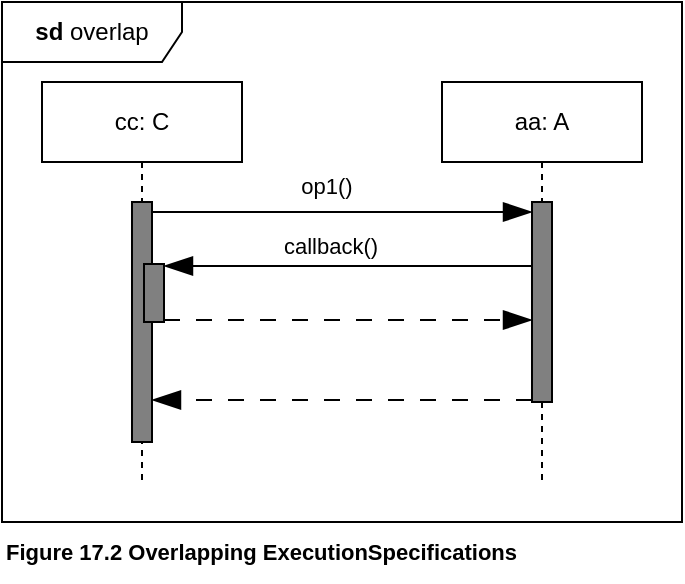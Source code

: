 <mxfile version="21.6.8" type="device" pages="4">
  <diagram name="17.2" id="-zYPG0aEbqJCKsVfQstD">
    <mxGraphModel dx="880" dy="545" grid="1" gridSize="10" guides="1" tooltips="1" connect="1" arrows="1" fold="1" page="1" pageScale="1" pageWidth="1169" pageHeight="827" math="0" shadow="0">
      <root>
        <mxCell id="0" />
        <mxCell id="1" parent="0" />
        <mxCell id="unhgADW1JKlsGxAhPV6d-1" value="&lt;b&gt;sd&lt;/b&gt; overlap" style="shape=umlFrame;whiteSpace=wrap;html=1;pointerEvents=0;recursiveResize=0;container=1;collapsible=0;width=90;height=30;" parent="1" vertex="1">
          <mxGeometry width="340" height="260" as="geometry" />
        </mxCell>
        <mxCell id="unhgADW1JKlsGxAhPV6d-10" value="aa: A" style="shape=umlLifeline;perimeter=lifelinePerimeter;whiteSpace=wrap;html=1;container=1;dropTarget=0;collapsible=0;recursiveResize=0;outlineConnect=0;portConstraint=eastwest;newEdgeStyle={&quot;edgeStyle&quot;:&quot;elbowEdgeStyle&quot;,&quot;elbow&quot;:&quot;vertical&quot;,&quot;curved&quot;:0,&quot;rounded&quot;:0};" parent="unhgADW1JKlsGxAhPV6d-1" vertex="1">
          <mxGeometry x="220" y="40" width="100" height="200" as="geometry" />
        </mxCell>
        <mxCell id="unhgADW1JKlsGxAhPV6d-11" value="" style="html=1;points=[];perimeter=orthogonalPerimeter;outlineConnect=0;targetShapes=umlLifeline;portConstraint=eastwest;newEdgeStyle={&quot;edgeStyle&quot;:&quot;elbowEdgeStyle&quot;,&quot;elbow&quot;:&quot;vertical&quot;,&quot;curved&quot;:0,&quot;rounded&quot;:0};fillColor=#808080;" parent="unhgADW1JKlsGxAhPV6d-10" vertex="1">
          <mxGeometry x="45" y="60" width="10" height="100" as="geometry" />
        </mxCell>
        <mxCell id="unhgADW1JKlsGxAhPV6d-12" value="cc: C" style="shape=umlLifeline;perimeter=lifelinePerimeter;whiteSpace=wrap;html=1;container=1;dropTarget=0;collapsible=0;recursiveResize=0;outlineConnect=0;portConstraint=eastwest;newEdgeStyle={&quot;edgeStyle&quot;:&quot;elbowEdgeStyle&quot;,&quot;elbow&quot;:&quot;vertical&quot;,&quot;curved&quot;:0,&quot;rounded&quot;:0};" parent="unhgADW1JKlsGxAhPV6d-1" vertex="1">
          <mxGeometry x="20" y="40" width="100" height="200" as="geometry" />
        </mxCell>
        <mxCell id="unhgADW1JKlsGxAhPV6d-13" value="" style="html=1;points=[];perimeter=orthogonalPerimeter;outlineConnect=0;targetShapes=umlLifeline;portConstraint=eastwest;newEdgeStyle={&quot;edgeStyle&quot;:&quot;elbowEdgeStyle&quot;,&quot;elbow&quot;:&quot;vertical&quot;,&quot;curved&quot;:0,&quot;rounded&quot;:0};fillColor=#808080;" parent="unhgADW1JKlsGxAhPV6d-12" vertex="1">
          <mxGeometry x="45" y="60" width="10" height="120" as="geometry" />
        </mxCell>
        <mxCell id="unhgADW1JKlsGxAhPV6d-16" value="" style="html=1;points=[];perimeter=orthogonalPerimeter;outlineConnect=0;targetShapes=umlLifeline;portConstraint=eastwest;newEdgeStyle={&quot;edgeStyle&quot;:&quot;elbowEdgeStyle&quot;,&quot;elbow&quot;:&quot;vertical&quot;,&quot;curved&quot;:0,&quot;rounded&quot;:0};fillColor=#808080;" parent="unhgADW1JKlsGxAhPV6d-12" vertex="1">
          <mxGeometry x="51" y="91" width="10" height="29" as="geometry" />
        </mxCell>
        <mxCell id="unhgADW1JKlsGxAhPV6d-14" style="rounded=0;orthogonalLoop=1;jettySize=auto;html=1;elbow=horizontal;endArrow=blockThin;endFill=1;endSize=12;" parent="unhgADW1JKlsGxAhPV6d-1" target="unhgADW1JKlsGxAhPV6d-11" edge="1">
          <mxGeometry relative="1" as="geometry">
            <mxPoint x="75" y="105" as="sourcePoint" />
            <mxPoint x="269.5" y="105" as="targetPoint" />
          </mxGeometry>
        </mxCell>
        <mxCell id="unhgADW1JKlsGxAhPV6d-15" value="op1()" style="edgeLabel;html=1;align=center;verticalAlign=middle;resizable=0;points=[];" parent="unhgADW1JKlsGxAhPV6d-14" vertex="1" connectable="0">
          <mxGeometry x="-0.167" relative="1" as="geometry">
            <mxPoint x="8" y="-13" as="offset" />
          </mxGeometry>
        </mxCell>
        <mxCell id="unhgADW1JKlsGxAhPV6d-17" style="edgeStyle=elbowEdgeStyle;rounded=0;orthogonalLoop=1;jettySize=auto;html=1;elbow=horizontal;curved=0;endArrow=blockThin;endFill=1;endSize=12;" parent="unhgADW1JKlsGxAhPV6d-1" edge="1">
          <mxGeometry relative="1" as="geometry">
            <mxPoint x="265" y="132" as="sourcePoint" />
            <mxPoint x="81" y="132" as="targetPoint" />
          </mxGeometry>
        </mxCell>
        <mxCell id="unhgADW1JKlsGxAhPV6d-18" value="callback()" style="edgeLabel;html=1;align=center;verticalAlign=middle;resizable=0;points=[];" parent="unhgADW1JKlsGxAhPV6d-17" vertex="1" connectable="0">
          <mxGeometry x="0.13" relative="1" as="geometry">
            <mxPoint x="3" y="-10" as="offset" />
          </mxGeometry>
        </mxCell>
        <mxCell id="unhgADW1JKlsGxAhPV6d-19" style="edgeStyle=elbowEdgeStyle;rounded=0;orthogonalLoop=1;jettySize=auto;html=1;elbow=vertical;curved=0;dashed=1;dashPattern=8 8;endArrow=blockThin;endFill=1;endSize=12;" parent="unhgADW1JKlsGxAhPV6d-1" target="unhgADW1JKlsGxAhPV6d-11" edge="1">
          <mxGeometry relative="1" as="geometry">
            <mxPoint x="81" y="159" as="sourcePoint" />
            <mxPoint x="260" y="160" as="targetPoint" />
          </mxGeometry>
        </mxCell>
        <mxCell id="unhgADW1JKlsGxAhPV6d-20" style="edgeStyle=elbowEdgeStyle;rounded=0;orthogonalLoop=1;jettySize=auto;html=1;elbow=vertical;curved=0;dashed=1;dashPattern=8 8;endArrow=blockThin;endFill=1;endSize=12;" parent="unhgADW1JKlsGxAhPV6d-1" edge="1">
          <mxGeometry relative="1" as="geometry">
            <mxPoint x="265" y="199" as="sourcePoint" />
            <mxPoint x="75" y="199" as="targetPoint" />
          </mxGeometry>
        </mxCell>
        <mxCell id="unhgADW1JKlsGxAhPV6d-21" value="&lt;b&gt;Figure 17.2 Overlapping ExecutionSpecifications&lt;/b&gt;" style="text;html=1;align=left;verticalAlign=middle;resizable=0;points=[];autosize=1;strokeColor=none;fillColor=none;fontSize=11;fontFamily=Helvetica;fontColor=default;" parent="1" vertex="1">
          <mxGeometry y="260" width="280" height="30" as="geometry" />
        </mxCell>
      </root>
    </mxGraphModel>
  </diagram>
  <diagram id="Bejy7jnoouut7kcVT8fH" name="17.3">
    <mxGraphModel dx="880" dy="545" grid="1" gridSize="10" guides="1" tooltips="1" connect="1" arrows="1" fold="1" page="1" pageScale="1" pageWidth="1169" pageHeight="827" math="0" shadow="0">
      <root>
        <mxCell id="0" />
        <mxCell id="1" value="uml" style="" parent="0" />
        <mxCell id="6KerlMi6BOQ96c85RN1I-1" value="&lt;b&gt;sd &lt;/b&gt;UserAccepted" style="shape=umlFrame;whiteSpace=wrap;html=1;pointerEvents=0;recursiveResize=0;container=1;collapsible=0;width=160;" vertex="1" parent="1">
          <mxGeometry x="10" y="10" width="400" height="360" as="geometry" />
        </mxCell>
        <mxCell id="6KerlMi6BOQ96c85RN1I-2" value=":User" style="shape=rect;html=1;whiteSpace=wrap;align=center;" vertex="1" parent="6KerlMi6BOQ96c85RN1I-1">
          <mxGeometry x="40" y="90" width="100" height="50" as="geometry" />
        </mxCell>
        <mxCell id="6KerlMi6BOQ96c85RN1I-4" value="" style="edgeStyle=none;dashed=1;endArrow=none;html=1;rounded=0;" edge="1" parent="6KerlMi6BOQ96c85RN1I-1" source="6KerlMi6BOQ96c85RN1I-2">
          <mxGeometry relative="1" as="geometry">
            <mxPoint x="90" y="340" as="targetPoint" />
          </mxGeometry>
        </mxCell>
        <mxCell id="6KerlMi6BOQ96c85RN1I-5" value="Code(PIN)" style="edgeStyle=none;html=1;endArrow=open;verticalAlign=bottom;endSize=12;rounded=0;" edge="1" parent="6KerlMi6BOQ96c85RN1I-1">
          <mxGeometry relative="1" as="geometry">
            <mxPoint x="90" y="170" as="sourcePoint" />
            <mxPoint x="290" y="170" as="targetPoint" />
          </mxGeometry>
        </mxCell>
        <mxCell id="6KerlMi6BOQ96c85RN1I-6" value="CardOut&amp;nbsp;" style="edgeStyle=none;html=1;endArrow=open;verticalAlign=bottom;spacingBottom=5;endSize=12;rounded=0;" edge="1" parent="6KerlMi6BOQ96c85RN1I-1">
          <mxGeometry x="0.1" y="-10" relative="1" as="geometry">
            <mxPoint x="90" y="260" as="targetPoint" />
            <mxPoint x="290" y="260" as="sourcePoint" />
            <mxPoint as="offset" />
          </mxGeometry>
        </mxCell>
        <mxCell id="6KerlMi6BOQ96c85RN1I-7" value="OK" style="edgeStyle=none;html=1;endArrow=open;verticalAlign=top;spacingTop=5;endSize=12;rounded=0;" edge="1" parent="6KerlMi6BOQ96c85RN1I-1">
          <mxGeometry relative="1" as="geometry">
            <mxPoint x="90" y="290" as="targetPoint" />
            <mxPoint x="290" y="230" as="sourcePoint" />
          </mxGeometry>
        </mxCell>
        <mxCell id="6KerlMi6BOQ96c85RN1I-8" value=":ACSystem" style="shape=rect;html=1;whiteSpace=wrap;align=center;" vertex="1" parent="6KerlMi6BOQ96c85RN1I-1">
          <mxGeometry x="241" y="90" width="100" height="50" as="geometry" />
        </mxCell>
        <mxCell id="6KerlMi6BOQ96c85RN1I-9" value="" style="edgeStyle=none;dashed=1;endArrow=none;html=1;rounded=0;" edge="1" parent="6KerlMi6BOQ96c85RN1I-1" source="6KerlMi6BOQ96c85RN1I-8">
          <mxGeometry relative="1" as="geometry">
            <mxPoint x="291" y="340" as="targetPoint" />
          </mxGeometry>
        </mxCell>
        <mxCell id="6KerlMi6BOQ96c85RN1I-10" value="" style="html=1;verticalAlign=bottom;labelBackgroundColor=none;endArrow=open;endFill=0;rounded=0;endSize=12;" edge="1" parent="6KerlMi6BOQ96c85RN1I-1">
          <mxGeometry width="160" relative="1" as="geometry">
            <mxPoint x="290" y="310" as="sourcePoint" />
            <mxPoint x="400" y="310" as="targetPoint" />
          </mxGeometry>
        </mxCell>
        <mxCell id="6KerlMi6BOQ96c85RN1I-15" value="+PIN: Integer {readonly 0 &amp;lt;= PIN &amp;lt;= 9999}" style="text;html=1;align=left;verticalAlign=middle;resizable=0;points=[];autosize=1;strokeColor=none;fillColor=none;" vertex="1" parent="6KerlMi6BOQ96c85RN1I-1">
          <mxGeometry x="40" y="40" width="250" height="30" as="geometry" />
        </mxCell>
        <mxCell id="6KerlMi6BOQ96c85RN1I-13" value="Unlock" style="text;html=1;align=center;verticalAlign=middle;resizable=0;points=[];autosize=1;strokeColor=none;fillColor=none;" vertex="1" parent="1">
          <mxGeometry x="316" y="290" width="60" height="30" as="geometry" />
        </mxCell>
        <mxCell id="6KerlMi6BOQ96c85RN1I-14" value="&lt;b&gt;Figure 17.3 An example of an Interaction in the form of a Sequence Diagram&lt;/b&gt;" style="text;html=1;align=left;verticalAlign=middle;resizable=0;points=[];autosize=1;strokeColor=none;fillColor=none;fontSize=11;fontFamily=Helvetica;fontColor=default;" vertex="1" parent="1">
          <mxGeometry x="10" y="370" width="420" height="30" as="geometry" />
        </mxCell>
        <mxCell id="6KerlMi6BOQ96c85RN1I-16" value="annotation" parent="0" />
        <mxCell id="6KerlMi6BOQ96c85RN1I-17" value="&lt;i&gt;&lt;font face=&quot;Verdana&quot;&gt;Name of Iteration&lt;/font&gt;&lt;/i&gt;" style="text;html=1;align=left;verticalAlign=middle;resizable=0;points=[];autosize=1;strokeColor=none;fillColor=none;fontSize=12;fontFamily=Times New Roman;fontColor=#ff0000;" vertex="1" parent="6KerlMi6BOQ96c85RN1I-16">
          <mxGeometry x="480" y="10" width="130" height="30" as="geometry" />
        </mxCell>
        <mxCell id="6KerlMi6BOQ96c85RN1I-18" value="&lt;i&gt;&lt;font face=&quot;Verdana&quot;&gt;Local Attribute&lt;/font&gt;&lt;/i&gt;" style="text;html=1;align=left;verticalAlign=middle;resizable=0;points=[];autosize=1;strokeColor=none;fillColor=none;fontSize=12;fontFamily=Times New Roman;fontColor=#ff0000;" vertex="1" parent="6KerlMi6BOQ96c85RN1I-16">
          <mxGeometry x="480" y="57" width="110" height="30" as="geometry" />
        </mxCell>
        <mxCell id="6KerlMi6BOQ96c85RN1I-19" value="&lt;i&gt;&lt;font face=&quot;Verdana&quot;&gt;Lifeline&lt;/font&gt;&lt;/i&gt;" style="text;html=1;align=left;verticalAlign=middle;resizable=0;points=[];autosize=1;strokeColor=none;fillColor=none;fontSize=12;fontFamily=Times New Roman;fontColor=#ff0000;" vertex="1" parent="6KerlMi6BOQ96c85RN1I-16">
          <mxGeometry x="480" y="103" width="70" height="30" as="geometry" />
        </mxCell>
        <mxCell id="6KerlMi6BOQ96c85RN1I-20" value="&lt;i&gt;&lt;font face=&quot;Verdana&quot;&gt;Message&lt;/font&gt;&lt;/i&gt;" style="text;html=1;align=left;verticalAlign=middle;resizable=0;points=[];autosize=1;strokeColor=none;fillColor=none;fontSize=12;fontFamily=Times New Roman;fontColor=#ff0000;" vertex="1" parent="6KerlMi6BOQ96c85RN1I-16">
          <mxGeometry x="480" y="150" width="80" height="30" as="geometry" />
        </mxCell>
        <mxCell id="6KerlMi6BOQ96c85RN1I-21" value="" style="endArrow=blockThin;html=1;rounded=0;align=center;verticalAlign=bottom;endFill=0;labelBackgroundColor=none;strokeColor=#ff0000;fontFamily=Helvetica;fontSize=11;fontColor=default;endSize=12;shape=connector;exitX=-0.031;exitY=0.533;exitDx=0;exitDy=0;exitPerimeter=0;" edge="1" parent="6KerlMi6BOQ96c85RN1I-16" source="6KerlMi6BOQ96c85RN1I-17">
          <mxGeometry relative="1" as="geometry">
            <mxPoint x="630" y="60" as="sourcePoint" />
            <mxPoint x="160" y="27" as="targetPoint" />
          </mxGeometry>
        </mxCell>
        <mxCell id="6KerlMi6BOQ96c85RN1I-22" value="" style="endArrow=blockThin;html=1;rounded=0;align=center;verticalAlign=bottom;endFill=0;labelBackgroundColor=none;strokeColor=#ff0000;fontFamily=Helvetica;fontSize=11;fontColor=default;endSize=12;shape=connector;" edge="1" parent="6KerlMi6BOQ96c85RN1I-16" source="6KerlMi6BOQ96c85RN1I-18">
          <mxGeometry relative="1" as="geometry">
            <mxPoint x="606" y="57" as="sourcePoint" />
            <mxPoint x="280" y="70" as="targetPoint" />
          </mxGeometry>
        </mxCell>
        <mxCell id="6KerlMi6BOQ96c85RN1I-24" value="" style="endArrow=blockThin;html=1;rounded=0;align=center;verticalAlign=bottom;endFill=0;labelBackgroundColor=none;strokeColor=#ff0000;fontFamily=Helvetica;fontSize=11;fontColor=default;endSize=12;shape=connector;exitX=0;exitY=0.467;exitDx=0;exitDy=0;exitPerimeter=0;entryX=0.55;entryY=0;entryDx=0;entryDy=0;entryPerimeter=0;" edge="1" parent="6KerlMi6BOQ96c85RN1I-16" source="6KerlMi6BOQ96c85RN1I-20">
          <mxGeometry relative="1" as="geometry">
            <mxPoint x="486" y="128" as="sourcePoint" />
            <mxPoint x="349" y="290" as="targetPoint" />
          </mxGeometry>
        </mxCell>
        <mxCell id="6KerlMi6BOQ96c85RN1I-23" value="" style="endArrow=blockThin;html=1;rounded=0;align=center;verticalAlign=bottom;endFill=0;labelBackgroundColor=none;strokeColor=#ff0000;fontFamily=Helvetica;fontSize=11;fontColor=default;endSize=12;shape=connector;exitX=-0.057;exitY=0.5;exitDx=0;exitDy=0;exitPerimeter=0;entryX=1;entryY=0.25;entryDx=0;entryDy=0;" edge="1" parent="6KerlMi6BOQ96c85RN1I-16" source="6KerlMi6BOQ96c85RN1I-19">
          <mxGeometry relative="1" as="geometry">
            <mxPoint x="490" y="82" as="sourcePoint" />
            <mxPoint x="351" y="112.5" as="targetPoint" />
          </mxGeometry>
        </mxCell>
      </root>
    </mxGraphModel>
  </diagram>
  <diagram id="7XWxqPjZ1KmOe45NV1FU" name="17.4">
    <mxGraphModel dx="880" dy="545" grid="1" gridSize="10" guides="1" tooltips="1" connect="1" arrows="1" fold="1" page="1" pageScale="1" pageWidth="1169" pageHeight="827" math="0" shadow="0">
      <root>
        <mxCell id="0" />
        <mxCell id="1" value="uml" parent="0" />
        <mxCell id="5UVuKOf-MeXG6rX7u8dN-1" value="&lt;b&gt;sd &lt;/b&gt;OccurenceSpec" style="shape=umlFrame;whiteSpace=wrap;html=1;pointerEvents=0;recursiveResize=0;container=1;collapsible=0;width=160;" parent="1" vertex="1">
          <mxGeometry x="120" y="40" width="200" height="180" as="geometry" />
        </mxCell>
        <mxCell id="5UVuKOf-MeXG6rX7u8dN-4" style="rounded=0;orthogonalLoop=1;jettySize=auto;html=1;elbow=vertical;entryX=-0.006;entryY=0.822;entryDx=0;entryDy=0;entryPerimeter=0;endArrow=open;verticalAlign=bottom;endSize=12;" parent="5UVuKOf-MeXG6rX7u8dN-1" source="5UVuKOf-MeXG6rX7u8dN-2" target="5UVuKOf-MeXG6rX7u8dN-1" edge="1">
          <mxGeometry relative="1" as="geometry" />
        </mxCell>
        <mxCell id="oqB7WBWBiu0oeg6KcWwx-1" value="msg" style="edgeLabel;html=1;align=center;verticalAlign=middle;resizable=0;points=[];" parent="5UVuKOf-MeXG6rX7u8dN-4" vertex="1" connectable="0">
          <mxGeometry x="-0.037" y="1" relative="1" as="geometry">
            <mxPoint x="1" y="-12" as="offset" />
          </mxGeometry>
        </mxCell>
        <mxCell id="5UVuKOf-MeXG6rX7u8dN-2" value=":Lifeline" style="shape=umlLifeline;perimeter=lifelinePerimeter;whiteSpace=wrap;html=1;container=1;dropTarget=0;collapsible=0;recursiveResize=0;outlineConnect=0;portConstraint=eastwest;newEdgeStyle={&quot;edgeStyle&quot;:&quot;elbowEdgeStyle&quot;,&quot;elbow&quot;:&quot;vertical&quot;,&quot;curved&quot;:0,&quot;rounded&quot;:0};" parent="5UVuKOf-MeXG6rX7u8dN-1" vertex="1">
          <mxGeometry x="50" y="40" width="100" height="120" as="geometry" />
        </mxCell>
        <mxCell id="UF15KFeki11uumCGRuR6-5" value="&lt;b&gt;Figure 17.4 OccurrenceSpecification&lt;/b&gt;" style="text;html=1;align=left;verticalAlign=middle;resizable=0;points=[];autosize=1;strokeColor=none;fillColor=none;fontSize=11;fontFamily=Helvetica;fontColor=default;" parent="1" vertex="1">
          <mxGeometry x="10" y="220" width="210" height="30" as="geometry" />
        </mxCell>
        <mxCell id="hPCyyW48DWKxlMLUAy9R-1" value="annotation" parent="0" />
        <mxCell id="hPCyyW48DWKxlMLUAy9R-2" value="&lt;i&gt;&lt;font face=&quot;Verdana&quot;&gt;Message&lt;/font&gt;&lt;/i&gt;" style="text;html=1;align=left;verticalAlign=middle;resizable=0;points=[];autosize=1;strokeColor=none;fillColor=none;fontSize=12;fontFamily=Times New Roman;fontColor=#ff0000;" parent="hPCyyW48DWKxlMLUAy9R-1" vertex="1">
          <mxGeometry x="360" y="200" width="80" height="30" as="geometry" />
        </mxCell>
        <mxCell id="hPCyyW48DWKxlMLUAy9R-3" value="" style="endArrow=blockThin;html=1;rounded=0;align=center;verticalAlign=bottom;endFill=0;labelBackgroundColor=none;strokeColor=#ff0000;fontFamily=Helvetica;fontSize=11;fontColor=default;endSize=12;shape=connector;exitX=0;exitY=0.467;exitDx=0;exitDy=0;exitPerimeter=0;" parent="hPCyyW48DWKxlMLUAy9R-1" source="hPCyyW48DWKxlMLUAy9R-2" edge="1">
          <mxGeometry relative="1" as="geometry">
            <mxPoint x="486" y="128" as="sourcePoint" />
            <mxPoint x="170" y="190" as="targetPoint" />
          </mxGeometry>
        </mxCell>
        <mxCell id="UF15KFeki11uumCGRuR6-1" value="&lt;i&gt;&lt;font face=&quot;Verdana&quot;&gt;OccurenceSpecification&lt;/font&gt;&lt;/i&gt;" style="text;html=1;align=left;verticalAlign=middle;resizable=0;points=[];autosize=1;strokeColor=none;fillColor=none;fontSize=12;fontFamily=Times New Roman;fontColor=#ff0000;" parent="hPCyyW48DWKxlMLUAy9R-1" vertex="1">
          <mxGeometry x="370" y="120" width="160" height="30" as="geometry" />
        </mxCell>
        <mxCell id="UF15KFeki11uumCGRuR6-2" value="" style="endArrow=blockThin;html=1;rounded=0;align=center;verticalAlign=bottom;endFill=0;labelBackgroundColor=none;strokeColor=#ff0000;fontFamily=Helvetica;fontSize=11;fontColor=default;endSize=12;shape=connector;exitX=-0.025;exitY=0.5;exitDx=0;exitDy=0;exitPerimeter=0;" parent="hPCyyW48DWKxlMLUAy9R-1" source="UF15KFeki11uumCGRuR6-1" edge="1">
          <mxGeometry relative="1" as="geometry">
            <mxPoint x="370" y="224" as="sourcePoint" />
            <mxPoint x="222" y="187" as="targetPoint" />
          </mxGeometry>
        </mxCell>
        <mxCell id="UF15KFeki11uumCGRuR6-3" value="&lt;i&gt;&lt;font face=&quot;Verdana&quot;&gt;(formal)&lt;br&gt;Gate&lt;br&gt;&lt;/font&gt;&lt;/i&gt;" style="text;html=1;align=left;verticalAlign=middle;resizable=0;points=[];autosize=1;strokeColor=none;fillColor=none;fontSize=12;fontFamily=Times New Roman;fontColor=#ff0000;" parent="hPCyyW48DWKxlMLUAy9R-1" vertex="1">
          <mxGeometry x="10" y="20" width="70" height="40" as="geometry" />
        </mxCell>
        <mxCell id="UF15KFeki11uumCGRuR6-4" value="" style="endArrow=blockThin;html=1;rounded=0;align=center;verticalAlign=bottom;endFill=0;labelBackgroundColor=none;strokeColor=#ff0000;fontFamily=Helvetica;fontSize=11;fontColor=default;endSize=12;shape=connector;exitX=0.514;exitY=1;exitDx=0;exitDy=0;exitPerimeter=0;" parent="hPCyyW48DWKxlMLUAy9R-1" source="UF15KFeki11uumCGRuR6-3" edge="1">
          <mxGeometry relative="1" as="geometry">
            <mxPoint x="376" y="145" as="sourcePoint" />
            <mxPoint x="120" y="190" as="targetPoint" />
          </mxGeometry>
        </mxCell>
      </root>
    </mxGraphModel>
  </diagram>
  <diagram id="SpkjQZlP6rWvHvJWclWB" name="17.5">
    <mxGraphModel dx="880" dy="545" grid="1" gridSize="10" guides="1" tooltips="1" connect="1" arrows="1" fold="1" page="1" pageScale="1" pageWidth="1169" pageHeight="827" math="0" shadow="0">
      <root>
        <mxCell id="0" />
        <mxCell id="1" value="uml" parent="0" />
        <mxCell id="Lw6y6YbTDCW9XRwVjBmF-1" value="&lt;b&gt;sd &lt;/b&gt;UserAccepted" style="shape=umlFrame;whiteSpace=wrap;html=1;pointerEvents=0;recursiveResize=0;container=1;collapsible=0;width=160;" vertex="1" parent="1">
          <mxGeometry x="160" y="40" width="400" height="300" as="geometry" />
        </mxCell>
        <mxCell id="Lw6y6YbTDCW9XRwVjBmF-2" value=":User" style="shape=rect;html=1;whiteSpace=wrap;align=center;" vertex="1" parent="Lw6y6YbTDCW9XRwVjBmF-1">
          <mxGeometry x="40" y="40" width="100" height="50" as="geometry" />
        </mxCell>
        <mxCell id="Lw6y6YbTDCW9XRwVjBmF-3" value="{d..3*d}" style="html=1;shape=mxgraph.sysml.dimension;rotation=-90;verticalAlign=top;spacingTop=-5" vertex="1" parent="Lw6y6YbTDCW9XRwVjBmF-1">
          <mxGeometry x="25" y="145" width="90" height="40" as="geometry" />
        </mxCell>
        <mxCell id="Lw6y6YbTDCW9XRwVjBmF-4" value="" style="edgeStyle=none;dashed=1;endArrow=none;html=1;rounded=0;" edge="1" parent="Lw6y6YbTDCW9XRwVjBmF-1" source="Lw6y6YbTDCW9XRwVjBmF-2">
          <mxGeometry relative="1" as="geometry">
            <mxPoint x="90" y="290" as="targetPoint" />
          </mxGeometry>
        </mxCell>
        <mxCell id="Lw6y6YbTDCW9XRwVjBmF-5" value="Code d=duration" style="edgeStyle=none;html=1;endArrow=open;verticalAlign=bottom;endSize=12;rounded=0;" edge="1" parent="Lw6y6YbTDCW9XRwVjBmF-1">
          <mxGeometry relative="1" as="geometry">
            <mxPoint x="90" y="120" as="sourcePoint" />
            <mxPoint x="290" y="120" as="targetPoint" />
          </mxGeometry>
        </mxCell>
        <mxCell id="Lw6y6YbTDCW9XRwVjBmF-6" value="CardOut {0..13}" style="edgeStyle=none;html=1;endArrow=open;verticalAlign=bottom;spacingBottom=5;endSize=12;rounded=0;" edge="1" parent="Lw6y6YbTDCW9XRwVjBmF-1">
          <mxGeometry x="0.1" y="-10" relative="1" as="geometry">
            <mxPoint x="90" y="210" as="targetPoint" />
            <mxPoint x="290" y="210" as="sourcePoint" />
            <mxPoint as="offset" />
          </mxGeometry>
        </mxCell>
        <mxCell id="Lw6y6YbTDCW9XRwVjBmF-7" value="OK" style="edgeStyle=none;html=1;endArrow=open;verticalAlign=top;spacingTop=5;endSize=12;rounded=0;" edge="1" parent="Lw6y6YbTDCW9XRwVjBmF-1">
          <mxGeometry relative="1" as="geometry">
            <mxPoint x="90" y="240" as="targetPoint" />
            <mxPoint x="290" y="180" as="sourcePoint" />
          </mxGeometry>
        </mxCell>
        <mxCell id="Lw6y6YbTDCW9XRwVjBmF-8" value=":ACSystem" style="shape=rect;html=1;whiteSpace=wrap;align=center;" vertex="1" parent="Lw6y6YbTDCW9XRwVjBmF-1">
          <mxGeometry x="241" y="40" width="100" height="50" as="geometry" />
        </mxCell>
        <mxCell id="Lw6y6YbTDCW9XRwVjBmF-9" value="" style="edgeStyle=none;dashed=1;endArrow=none;html=1;rounded=0;" edge="1" parent="Lw6y6YbTDCW9XRwVjBmF-1" source="Lw6y6YbTDCW9XRwVjBmF-8">
          <mxGeometry relative="1" as="geometry">
            <mxPoint x="291" y="290" as="targetPoint" />
          </mxGeometry>
        </mxCell>
        <mxCell id="Lw6y6YbTDCW9XRwVjBmF-10" value="" style="html=1;verticalAlign=bottom;labelBackgroundColor=none;endArrow=open;endFill=0;rounded=0;endSize=12;" edge="1" parent="Lw6y6YbTDCW9XRwVjBmF-1">
          <mxGeometry width="160" relative="1" as="geometry">
            <mxPoint x="290" y="260" as="sourcePoint" />
            <mxPoint x="400" y="260" as="targetPoint" />
          </mxGeometry>
        </mxCell>
        <mxCell id="Lw6y6YbTDCW9XRwVjBmF-11" value="t=now" style="edgeStyle=none;html=1;endArrow=none;align=left;labelBackgroundColor=none;rounded=0;" edge="1" parent="1">
          <mxGeometry x="-1" relative="1" as="geometry">
            <mxPoint x="450" y="250" as="targetPoint" />
            <mxPoint x="470" y="250" as="sourcePoint" />
          </mxGeometry>
        </mxCell>
        <mxCell id="Lw6y6YbTDCW9XRwVjBmF-12" value="{t..t+3}" style="edgeStyle=none;html=1;endArrow=none;align=right;labelBackgroundColor=none;rounded=0;" edge="1" parent="1">
          <mxGeometry x="-1" relative="1" as="geometry">
            <mxPoint x="250" y="280" as="targetPoint" />
            <mxPoint x="230" y="280" as="sourcePoint" />
          </mxGeometry>
        </mxCell>
        <mxCell id="Lw6y6YbTDCW9XRwVjBmF-13" value="Unlock" style="text;html=1;align=center;verticalAlign=middle;resizable=0;points=[];autosize=1;strokeColor=none;fillColor=none;" vertex="1" parent="1">
          <mxGeometry x="466" y="270" width="60" height="30" as="geometry" />
        </mxCell>
        <mxCell id="Lw6y6YbTDCW9XRwVjBmF-14" value="&lt;b&gt;Figure 17.5 Sequence Diagram with time and timing concepts&lt;/b&gt;" style="text;html=1;align=left;verticalAlign=middle;resizable=0;points=[];autosize=1;strokeColor=none;fillColor=none;fontSize=11;fontFamily=Helvetica;fontColor=default;" vertex="1" parent="1">
          <mxGeometry y="340" width="340" height="30" as="geometry" />
        </mxCell>
        <mxCell id="Lw6y6YbTDCW9XRwVjBmF-15" value="annotation" parent="0" />
        <mxCell id="bjdd7DrH7zwS9rixu1zH-1" value="&lt;i&gt;&lt;font face=&quot;Verdana&quot;&gt;DurationConstraint&lt;br&gt;&lt;/font&gt;&lt;/i&gt;" style="text;html=1;align=right;verticalAlign=middle;resizable=0;points=[];autosize=1;strokeColor=none;fillColor=none;fontSize=12;fontFamily=Times New Roman;fontColor=#ff0000;" vertex="1" parent="Lw6y6YbTDCW9XRwVjBmF-15">
          <mxGeometry x="8" y="160" width="140" height="30" as="geometry" />
        </mxCell>
        <mxCell id="bjdd7DrH7zwS9rixu1zH-2" value="" style="endArrow=blockThin;html=1;rounded=0;align=center;verticalAlign=bottom;endFill=0;labelBackgroundColor=none;strokeColor=#ff0000;fontFamily=Helvetica;fontSize=11;fontColor=default;endSize=12;shape=connector;exitX=1;exitY=0.533;exitDx=0;exitDy=0;exitPerimeter=0;" edge="1" parent="Lw6y6YbTDCW9XRwVjBmF-15" source="bjdd7DrH7zwS9rixu1zH-1" target="Lw6y6YbTDCW9XRwVjBmF-3">
          <mxGeometry relative="1" as="geometry">
            <mxPoint x="376" y="145" as="sourcePoint" />
            <mxPoint x="120" y="190" as="targetPoint" />
          </mxGeometry>
        </mxCell>
        <mxCell id="bjdd7DrH7zwS9rixu1zH-3" value="&lt;i&gt;&lt;font face=&quot;Verdana&quot;&gt;TimeConstraint&lt;br&gt;&lt;/font&gt;&lt;/i&gt;" style="text;html=1;align=right;verticalAlign=middle;resizable=0;points=[];autosize=1;strokeColor=none;fillColor=none;fontSize=12;fontFamily=Times New Roman;fontColor=#ff0000;" vertex="1" parent="Lw6y6YbTDCW9XRwVjBmF-15">
          <mxGeometry x="18" y="245" width="120" height="30" as="geometry" />
        </mxCell>
        <mxCell id="bjdd7DrH7zwS9rixu1zH-4" value="" style="endArrow=blockThin;html=1;rounded=0;align=center;verticalAlign=bottom;endFill=0;labelBackgroundColor=none;strokeColor=#ff0000;fontFamily=Helvetica;fontSize=11;fontColor=default;endSize=12;shape=connector;exitX=1;exitY=0.4;exitDx=0;exitDy=0;exitPerimeter=0;" edge="1" parent="Lw6y6YbTDCW9XRwVjBmF-15" source="bjdd7DrH7zwS9rixu1zH-3">
          <mxGeometry relative="1" as="geometry">
            <mxPoint x="160" y="191" as="sourcePoint" />
            <mxPoint x="200" y="280" as="targetPoint" />
          </mxGeometry>
        </mxCell>
        <mxCell id="bjdd7DrH7zwS9rixu1zH-5" value="&lt;i&gt;&lt;font face=&quot;Verdana&quot;&gt;DurationObservation&lt;br&gt;with Duration&lt;br&gt;&lt;/font&gt;&lt;/i&gt;" style="text;html=1;align=left;verticalAlign=middle;resizable=0;points=[];autosize=1;strokeColor=none;fillColor=none;fontSize=12;fontFamily=Times New Roman;fontColor=#ff0000;" vertex="1" parent="Lw6y6YbTDCW9XRwVjBmF-15">
          <mxGeometry x="610" y="65" width="150" height="40" as="geometry" />
        </mxCell>
        <mxCell id="bjdd7DrH7zwS9rixu1zH-6" value="&lt;i&gt;&lt;font face=&quot;Verdana&quot;&gt;TimeObservation&lt;br&gt;with TimeExpression&lt;br&gt;&lt;/font&gt;&lt;/i&gt;" style="text;html=1;align=left;verticalAlign=middle;resizable=0;points=[];autosize=1;strokeColor=none;fillColor=none;fontSize=12;fontFamily=Times New Roman;fontColor=#ff0000;" vertex="1" parent="Lw6y6YbTDCW9XRwVjBmF-15">
          <mxGeometry x="610" y="136" width="150" height="40" as="geometry" />
        </mxCell>
        <mxCell id="bjdd7DrH7zwS9rixu1zH-7" value="" style="endArrow=blockThin;html=1;rounded=0;align=center;verticalAlign=bottom;endFill=0;labelBackgroundColor=none;strokeColor=#ff0000;fontFamily=Helvetica;fontSize=11;fontColor=default;endSize=12;shape=connector;exitX=0;exitY=0.625;exitDx=0;exitDy=0;exitPerimeter=0;" edge="1" parent="Lw6y6YbTDCW9XRwVjBmF-15" source="bjdd7DrH7zwS9rixu1zH-5">
          <mxGeometry relative="1" as="geometry">
            <mxPoint x="158" y="186" as="sourcePoint" />
            <mxPoint x="397" y="146" as="targetPoint" />
          </mxGeometry>
        </mxCell>
        <mxCell id="bjdd7DrH7zwS9rixu1zH-8" value="" style="endArrow=blockThin;html=1;rounded=0;align=center;verticalAlign=bottom;endFill=0;labelBackgroundColor=none;strokeColor=#ff0000;fontFamily=Helvetica;fontSize=11;fontColor=default;endSize=12;shape=connector;exitX=0;exitY=0.5;exitDx=0;exitDy=0;exitPerimeter=0;" edge="1" parent="Lw6y6YbTDCW9XRwVjBmF-15" source="bjdd7DrH7zwS9rixu1zH-6">
          <mxGeometry relative="1" as="geometry">
            <mxPoint x="620" y="100" as="sourcePoint" />
            <mxPoint x="499" y="240" as="targetPoint" />
          </mxGeometry>
        </mxCell>
      </root>
    </mxGraphModel>
  </diagram>
</mxfile>
